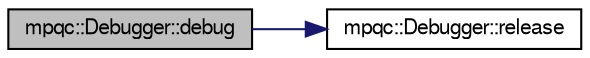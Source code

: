 digraph "mpqc::Debugger::debug"
{
 // LATEX_PDF_SIZE
  edge [fontname="FreeSans",fontsize="10",labelfontname="FreeSans",labelfontsize="10"];
  node [fontname="FreeSans",fontsize="10",shape=record];
  rankdir="LR";
  Node1 [label="mpqc::Debugger::debug",height=0.2,width=0.4,color="black", fillcolor="grey75", style="filled", fontcolor="black",tooltip=" "];
  Node1 -> Node2 [color="midnightblue",fontsize="10",style="solid",fontname="FreeSans"];
  Node2 [label="mpqc::Debugger::release",height=0.2,width=0.4,color="black", fillcolor="white", style="filled",URL="$classmpqc_1_1_debugger.html#af18b7e16e97d1ce30cc2aa226a247a1b",tooltip="Reverts the effect of handle(sig) , i.e. the Debugger will not be activated when sig is caught."];
}
